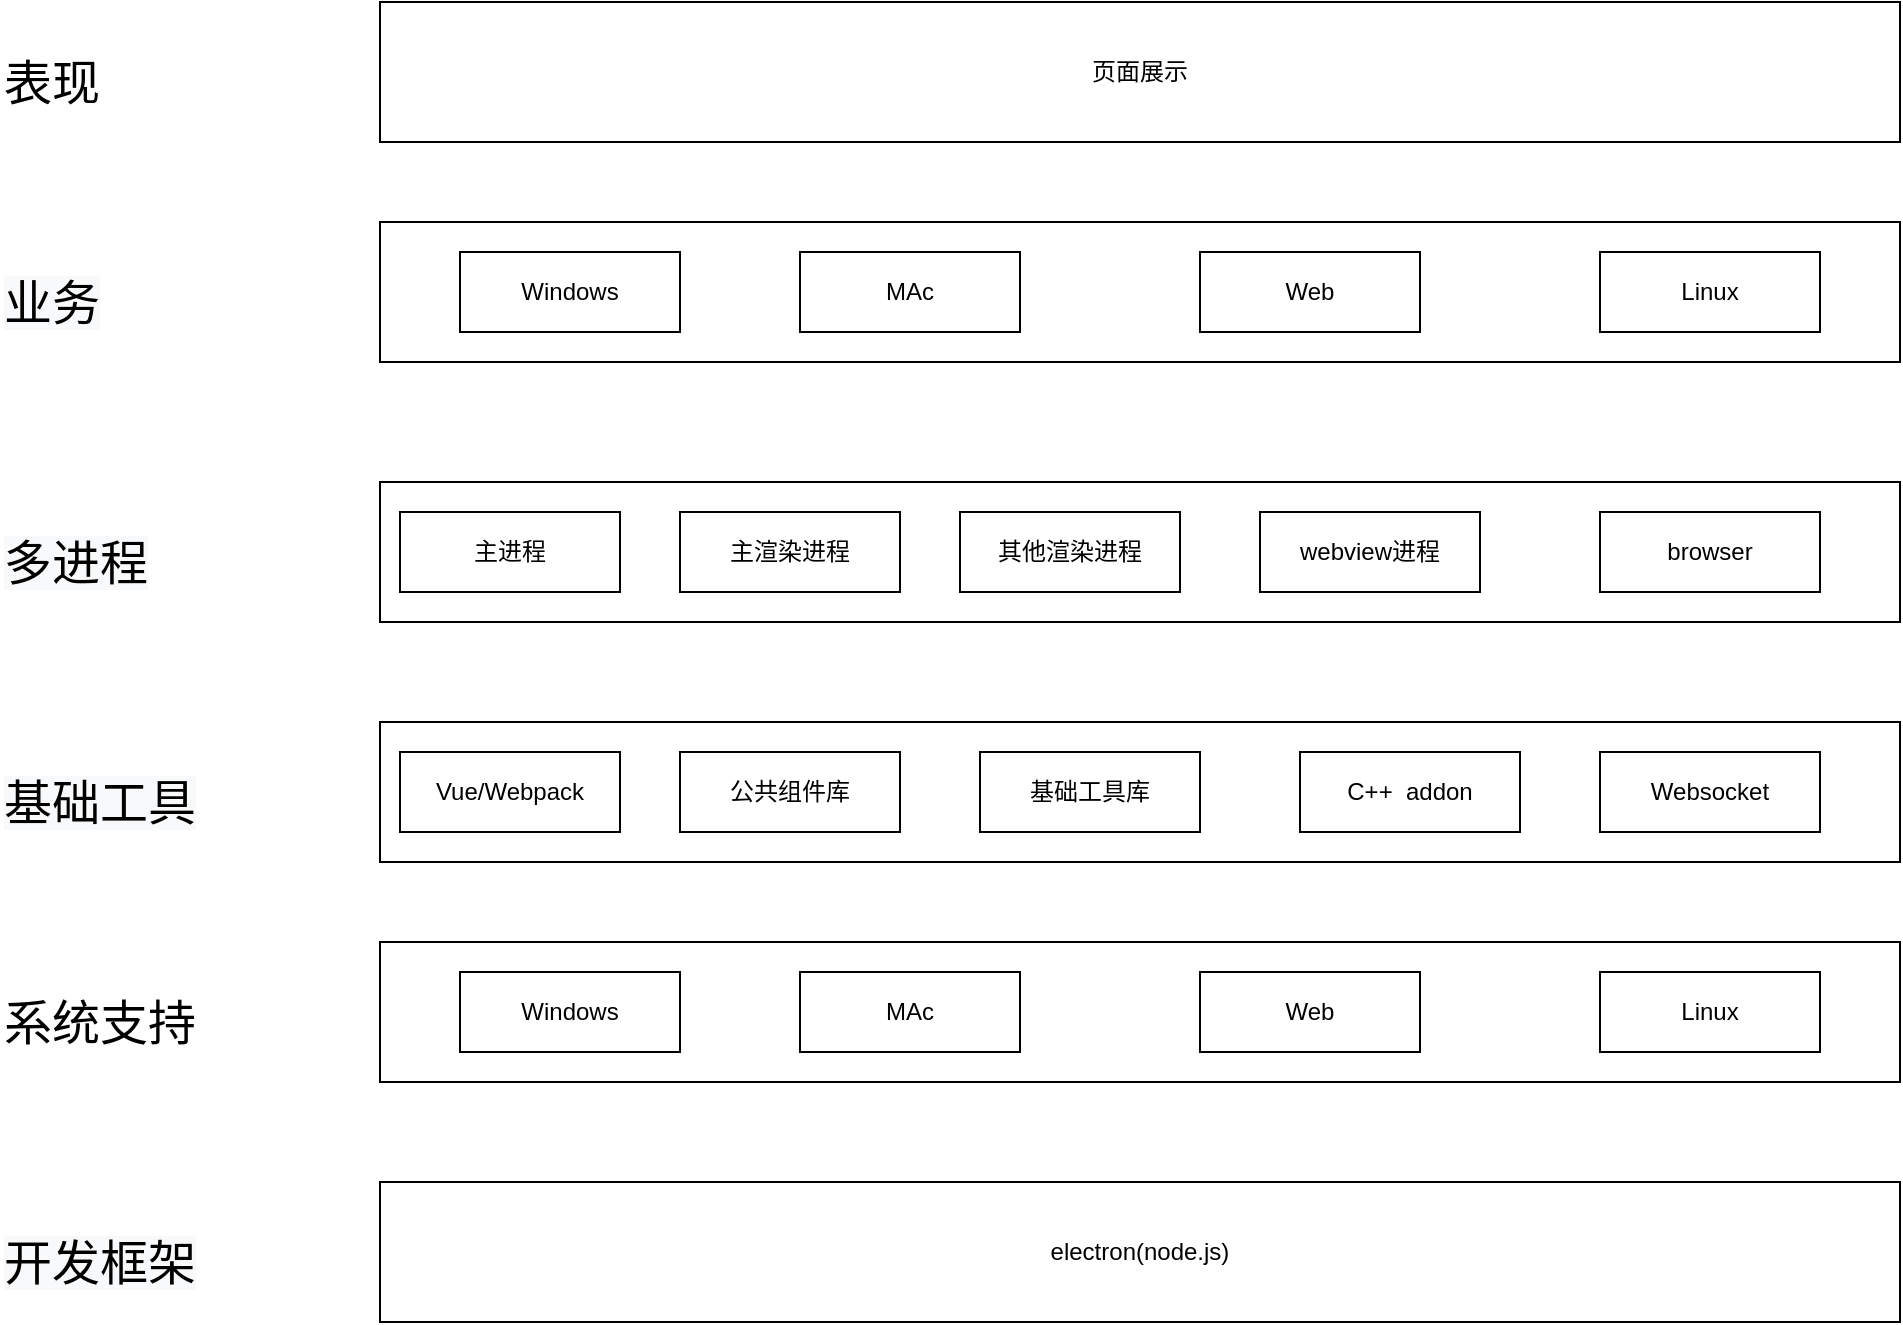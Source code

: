 <mxfile version="14.7.7" type="github">
  <diagram id="eovw46NMKYzmCpCr1AMo" name="Page-1">
    <mxGraphModel dx="1426" dy="634" grid="1" gridSize="10" guides="1" tooltips="1" connect="1" arrows="1" fold="1" page="1" pageScale="1" pageWidth="1654" pageHeight="2336" math="0" shadow="0">
      <root>
        <mxCell id="0" />
        <mxCell id="1" parent="0" />
        <mxCell id="_q4OyWZm5zjV7-XpQhUj-1" value="" style="rounded=0;whiteSpace=wrap;html=1;" vertex="1" parent="1">
          <mxGeometry x="400" y="490" width="760" height="70" as="geometry" />
        </mxCell>
        <mxCell id="_q4OyWZm5zjV7-XpQhUj-2" value="Windows" style="rounded=0;whiteSpace=wrap;html=1;" vertex="1" parent="1">
          <mxGeometry x="440" y="505" width="110" height="40" as="geometry" />
        </mxCell>
        <mxCell id="_q4OyWZm5zjV7-XpQhUj-3" value="MAc" style="rounded=0;whiteSpace=wrap;html=1;" vertex="1" parent="1">
          <mxGeometry x="610" y="505" width="110" height="40" as="geometry" />
        </mxCell>
        <mxCell id="_q4OyWZm5zjV7-XpQhUj-4" value="Web" style="rounded=0;whiteSpace=wrap;html=1;" vertex="1" parent="1">
          <mxGeometry x="810" y="505" width="110" height="40" as="geometry" />
        </mxCell>
        <mxCell id="_q4OyWZm5zjV7-XpQhUj-5" value="Linux" style="rounded=0;whiteSpace=wrap;html=1;" vertex="1" parent="1">
          <mxGeometry x="1010" y="505" width="110" height="40" as="geometry" />
        </mxCell>
        <mxCell id="_q4OyWZm5zjV7-XpQhUj-7" value="electron(node.js)" style="rounded=0;whiteSpace=wrap;html=1;" vertex="1" parent="1">
          <mxGeometry x="400" y="610" width="760" height="70" as="geometry" />
        </mxCell>
        <mxCell id="_q4OyWZm5zjV7-XpQhUj-12" value="" style="rounded=0;whiteSpace=wrap;html=1;" vertex="1" parent="1">
          <mxGeometry x="400" y="380" width="760" height="70" as="geometry" />
        </mxCell>
        <mxCell id="_q4OyWZm5zjV7-XpQhUj-13" value="Vue/Webpack" style="rounded=0;whiteSpace=wrap;html=1;" vertex="1" parent="1">
          <mxGeometry x="410" y="395" width="110" height="40" as="geometry" />
        </mxCell>
        <mxCell id="_q4OyWZm5zjV7-XpQhUj-14" value="公共组件库" style="rounded=0;whiteSpace=wrap;html=1;" vertex="1" parent="1">
          <mxGeometry x="550" y="395" width="110" height="40" as="geometry" />
        </mxCell>
        <mxCell id="_q4OyWZm5zjV7-XpQhUj-16" value="Websocket" style="rounded=0;whiteSpace=wrap;html=1;" vertex="1" parent="1">
          <mxGeometry x="1010" y="395" width="110" height="40" as="geometry" />
        </mxCell>
        <mxCell id="_q4OyWZm5zjV7-XpQhUj-17" value="" style="rounded=0;whiteSpace=wrap;html=1;" vertex="1" parent="1">
          <mxGeometry x="400" y="260" width="760" height="70" as="geometry" />
        </mxCell>
        <mxCell id="_q4OyWZm5zjV7-XpQhUj-18" value="主进程" style="rounded=0;whiteSpace=wrap;html=1;" vertex="1" parent="1">
          <mxGeometry x="410" y="275" width="110" height="40" as="geometry" />
        </mxCell>
        <mxCell id="_q4OyWZm5zjV7-XpQhUj-19" value="主渲染进程" style="rounded=0;whiteSpace=wrap;html=1;" vertex="1" parent="1">
          <mxGeometry x="550" y="275" width="110" height="40" as="geometry" />
        </mxCell>
        <mxCell id="_q4OyWZm5zjV7-XpQhUj-20" value="其他渲染进程" style="rounded=0;whiteSpace=wrap;html=1;" vertex="1" parent="1">
          <mxGeometry x="690" y="275" width="110" height="40" as="geometry" />
        </mxCell>
        <mxCell id="_q4OyWZm5zjV7-XpQhUj-21" value="browser" style="rounded=0;whiteSpace=wrap;html=1;" vertex="1" parent="1">
          <mxGeometry x="1010" y="275" width="110" height="40" as="geometry" />
        </mxCell>
        <mxCell id="_q4OyWZm5zjV7-XpQhUj-22" value="" style="rounded=0;whiteSpace=wrap;html=1;" vertex="1" parent="1">
          <mxGeometry x="400" y="130" width="760" height="70" as="geometry" />
        </mxCell>
        <mxCell id="_q4OyWZm5zjV7-XpQhUj-23" value="Windows" style="rounded=0;whiteSpace=wrap;html=1;" vertex="1" parent="1">
          <mxGeometry x="440" y="145" width="110" height="40" as="geometry" />
        </mxCell>
        <mxCell id="_q4OyWZm5zjV7-XpQhUj-24" value="MAc" style="rounded=0;whiteSpace=wrap;html=1;" vertex="1" parent="1">
          <mxGeometry x="610" y="145" width="110" height="40" as="geometry" />
        </mxCell>
        <mxCell id="_q4OyWZm5zjV7-XpQhUj-25" value="Web" style="rounded=0;whiteSpace=wrap;html=1;" vertex="1" parent="1">
          <mxGeometry x="810" y="145" width="110" height="40" as="geometry" />
        </mxCell>
        <mxCell id="_q4OyWZm5zjV7-XpQhUj-26" value="Linux" style="rounded=0;whiteSpace=wrap;html=1;" vertex="1" parent="1">
          <mxGeometry x="1010" y="145" width="110" height="40" as="geometry" />
        </mxCell>
        <mxCell id="_q4OyWZm5zjV7-XpQhUj-27" value="页面展示" style="rounded=0;whiteSpace=wrap;html=1;" vertex="1" parent="1">
          <mxGeometry x="400" y="20" width="760" height="70" as="geometry" />
        </mxCell>
        <mxCell id="_q4OyWZm5zjV7-XpQhUj-32" value="&lt;span style=&quot;color: rgb(0 , 0 , 0) ; font-family: &amp;#34;helvetica&amp;#34; ; font-size: 24px ; font-style: normal ; font-weight: 400 ; letter-spacing: normal ; text-align: center ; text-indent: 0px ; text-transform: none ; word-spacing: 0px ; background-color: rgb(248 , 249 , 250) ; display: inline ; float: none&quot;&gt;基础工具&lt;/span&gt;" style="text;whiteSpace=wrap;html=1;" vertex="1" parent="1">
          <mxGeometry x="210" y="400" width="120" height="30" as="geometry" />
        </mxCell>
        <mxCell id="_q4OyWZm5zjV7-XpQhUj-33" value="&lt;span style=&quot;color: rgb(0 , 0 , 0) ; font-family: &amp;#34;helvetica&amp;#34; ; font-size: 24px ; font-style: normal ; font-weight: 400 ; letter-spacing: normal ; text-align: center ; text-indent: 0px ; text-transform: none ; word-spacing: 0px ; background-color: rgb(248 , 249 , 250) ; display: inline ; float: none&quot;&gt;多进程&lt;/span&gt;" style="text;whiteSpace=wrap;html=1;" vertex="1" parent="1">
          <mxGeometry x="210" y="280" width="120" height="30" as="geometry" />
        </mxCell>
        <mxCell id="_q4OyWZm5zjV7-XpQhUj-34" value="&lt;span style=&quot;color: rgb(0 , 0 , 0) ; font-family: &amp;#34;helvetica&amp;#34; ; font-size: 24px ; font-style: normal ; font-weight: 400 ; letter-spacing: normal ; text-align: center ; text-indent: 0px ; text-transform: none ; word-spacing: 0px ; background-color: rgb(248 , 249 , 250) ; display: inline ; float: none&quot;&gt;业务&lt;/span&gt;" style="text;whiteSpace=wrap;html=1;" vertex="1" parent="1">
          <mxGeometry x="210" y="150" width="120" height="30" as="geometry" />
        </mxCell>
        <mxCell id="_q4OyWZm5zjV7-XpQhUj-35" value="&lt;div style=&quot;text-align: center&quot;&gt;&lt;span style=&quot;font-size: 24px&quot;&gt;&lt;font face=&quot;helvetica&quot;&gt;表现&lt;/font&gt;&lt;/span&gt;&lt;/div&gt;" style="text;whiteSpace=wrap;html=1;" vertex="1" parent="1">
          <mxGeometry x="210" y="40" width="120" height="30" as="geometry" />
        </mxCell>
        <mxCell id="_q4OyWZm5zjV7-XpQhUj-36" value="基础工具库" style="rounded=0;whiteSpace=wrap;html=1;" vertex="1" parent="1">
          <mxGeometry x="700" y="395" width="110" height="40" as="geometry" />
        </mxCell>
        <mxCell id="_q4OyWZm5zjV7-XpQhUj-37" value="C++&amp;nbsp; addon" style="rounded=0;whiteSpace=wrap;html=1;" vertex="1" parent="1">
          <mxGeometry x="860" y="395" width="110" height="40" as="geometry" />
        </mxCell>
        <mxCell id="_q4OyWZm5zjV7-XpQhUj-38" value="webview进程" style="rounded=0;whiteSpace=wrap;html=1;" vertex="1" parent="1">
          <mxGeometry x="840" y="275" width="110" height="40" as="geometry" />
        </mxCell>
        <mxCell id="_q4OyWZm5zjV7-XpQhUj-39" value="&lt;div style=&quot;text-align: center&quot;&gt;&lt;font face=&quot;helvetica&quot;&gt;&lt;span style=&quot;font-size: 24px&quot;&gt;系统支持&lt;/span&gt;&lt;/font&gt;&lt;/div&gt;" style="text;whiteSpace=wrap;html=1;" vertex="1" parent="1">
          <mxGeometry x="210" y="510" width="120" height="30" as="geometry" />
        </mxCell>
        <mxCell id="_q4OyWZm5zjV7-XpQhUj-40" value="&lt;span style=&quot;color: rgb(0 , 0 , 0) ; font-family: &amp;#34;helvetica&amp;#34; ; font-size: 24px ; font-style: normal ; font-weight: 400 ; letter-spacing: normal ; text-align: center ; text-indent: 0px ; text-transform: none ; word-spacing: 0px ; background-color: rgb(248 , 249 , 250) ; display: inline ; float: none&quot;&gt;开发框架&lt;/span&gt;" style="text;whiteSpace=wrap;html=1;" vertex="1" parent="1">
          <mxGeometry x="210" y="630" width="120" height="30" as="geometry" />
        </mxCell>
      </root>
    </mxGraphModel>
  </diagram>
</mxfile>
